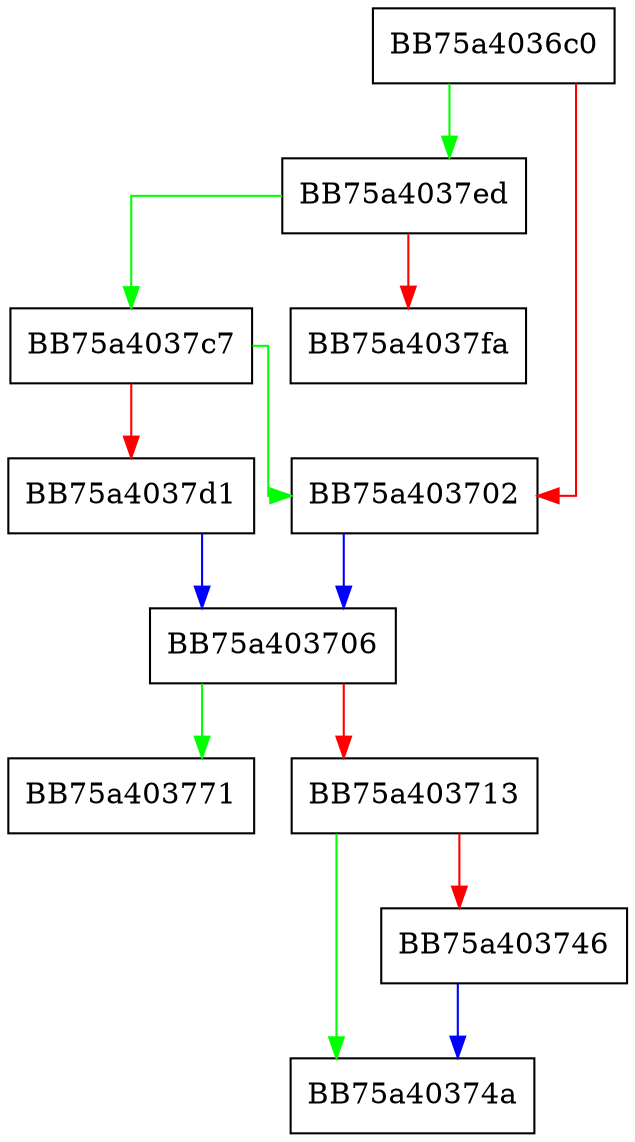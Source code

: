 digraph insert_always {
  node [shape="box"];
  graph [splines=ortho];
  BB75a4036c0 -> BB75a4037ed [color="green"];
  BB75a4036c0 -> BB75a403702 [color="red"];
  BB75a403702 -> BB75a403706 [color="blue"];
  BB75a403706 -> BB75a403771 [color="green"];
  BB75a403706 -> BB75a403713 [color="red"];
  BB75a403713 -> BB75a40374a [color="green"];
  BB75a403713 -> BB75a403746 [color="red"];
  BB75a403746 -> BB75a40374a [color="blue"];
  BB75a4037c7 -> BB75a403702 [color="green"];
  BB75a4037c7 -> BB75a4037d1 [color="red"];
  BB75a4037d1 -> BB75a403706 [color="blue"];
  BB75a4037ed -> BB75a4037c7 [color="green"];
  BB75a4037ed -> BB75a4037fa [color="red"];
}